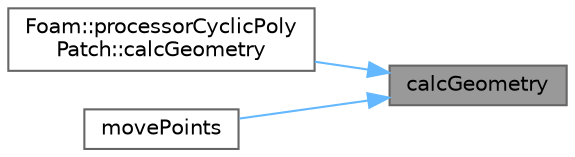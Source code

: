 digraph "calcGeometry"
{
 // LATEX_PDF_SIZE
  bgcolor="transparent";
  edge [fontname=Helvetica,fontsize=10,labelfontname=Helvetica,labelfontsize=10];
  node [fontname=Helvetica,fontsize=10,shape=box,height=0.2,width=0.4];
  rankdir="RL";
  Node1 [id="Node000001",label="calcGeometry",height=0.2,width=0.4,color="gray40", fillcolor="grey60", style="filled", fontcolor="black",tooltip=" "];
  Node1 -> Node2 [id="edge1_Node000001_Node000002",dir="back",color="steelblue1",style="solid",tooltip=" "];
  Node2 [id="Node000002",label="Foam::processorCyclicPoly\lPatch::calcGeometry",height=0.2,width=0.4,color="grey40", fillcolor="white", style="filled",URL="$classFoam_1_1processorCyclicPolyPatch.html#a58bb4c0382e9ee570811fb3f005a0a97",tooltip=" "];
  Node1 -> Node3 [id="edge2_Node000001_Node000003",dir="back",color="steelblue1",style="solid",tooltip=" "];
  Node3 [id="Node000003",label="movePoints",height=0.2,width=0.4,color="grey40", fillcolor="white", style="filled",URL="$classFoam_1_1processorPolyPatch.html#aacd07914399d9e26077bb4ed6a0ed2a2",tooltip=" "];
}
